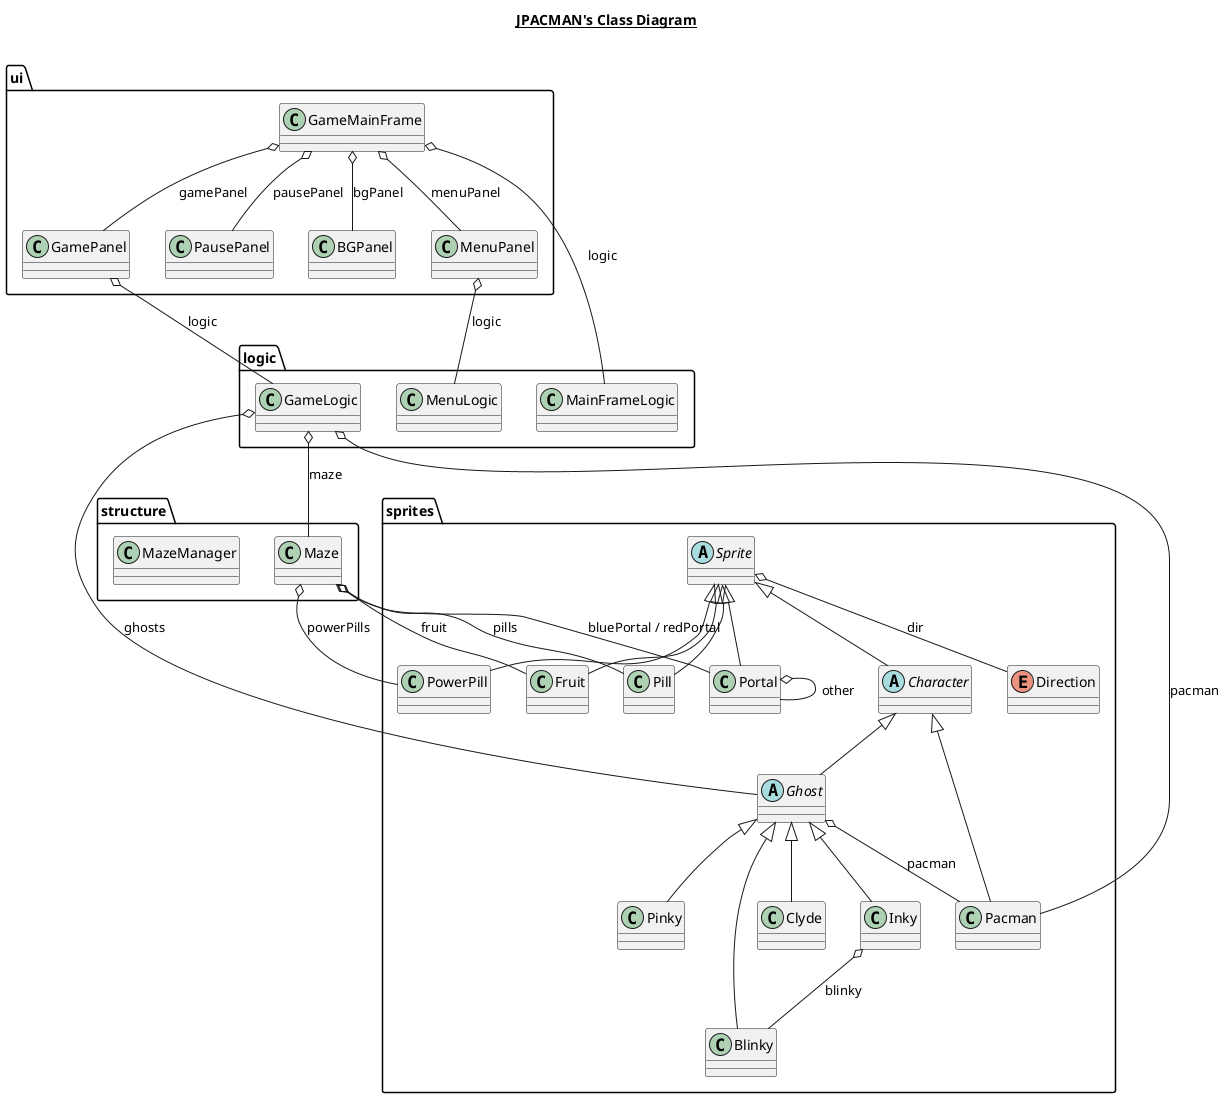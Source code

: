 @startuml

title __JPACMAN's Class Diagram__\n

    /' namespace frameManagers {
      class frameManagers.FrameManager {
      }
    }
    namespace frameManagers {
      class frameManagers.GhostFrameManager {
      }
    }
    namespace frameManagers {
      class frameManagers.PacmanFrameManager {
      }
    }
    namespace keylisteners {
      class keylisteners.GameEventListener {
      }
    }
    namespace keylisteners {
      class keylisteners.PauseEventListener {
      }
    } '/
    namespace logic {
      class logic.GameLogic {
      }
    }
    namespace logic {
      class logic.MainFrameLogic {
      }
    }
    namespace logic {
      class logic.MenuLogic {
      }
    }
    /' namespace loops {
      class loops.GameLoop {
      }
    }
    namespace loops {
      class loops.GhostLoop {
      }
    }
    namespace loops {
      class loops.PacmanLoop {
      }
    } '/
    namespace sprites {
      class sprites.Blinky {
      }
    }
    namespace sprites {
      abstract class sprites.Character {
      }
    }
    namespace sprites {
      class sprites.Clyde {
      }
    }
    namespace sprites {
      enum Direction {
      }
    }
    namespace sprites {
      class sprites.Fruit {
      }
    }
    namespace sprites {
      abstract class sprites.Ghost {
      }
    }
    namespace sprites {
      class sprites.Inky {
      }
    }
    namespace sprites {
      class sprites.Pacman {
      }
    }
    namespace sprites {
      class sprites.Pill {
      }
    }
    namespace sprites {
      class sprites.Pinky {
      }
    }
    namespace sprites {
      class sprites.Portal {
      }
    }
    namespace sprites {
      class sprites.PowerPill {
      }
    }
    namespace sprites {
      abstract class sprites.Sprite {
      }
    }
    namespace structure {
      class structure.Maze {
      }
    }
    namespace structure {
      class structure.MazeManager {
      }
    }
    namespace ui {
      class ui.BGPanel {
      }
    }
    namespace ui {
      class ui.GameMainFrame {
      }
    }
    namespace ui {
      class ui.GamePanel {
      }
    }
    namespace ui {
      class ui.MenuPanel {
      }
    }
    namespace ui {
      class ui.PausePanel {
      }
    }
  

  ' frameManagers.GhostFrameManager -up-|> frameManagers.FrameManager
  ' frameManagers.PacmanFrameManager -up-|> frameManagers.FrameManager
  logic.GameLogic o-- structure.Maze : maze
  logic.GameLogic o-- sprites.Pacman : pacman
  logic.GameLogic o-- sprites.Ghost : ghosts
  ' loops.GameLoop o-- logic.GameLogic : gameLogic
  ' loops.PacmanLoop o-- sprites.Pacman : pacman
  sprites.Blinky -up-|> sprites.Ghost
  sprites.Character -up-|> sprites.Sprite
  sprites.Clyde -up-|> sprites.Ghost
  sprites.Fruit -up-|> sprites.Sprite
  sprites.Ghost -up-|> sprites.Character
  ' sprites.Ghost o-- frameManagers.GhostFrameManager : frameManager
  ' sprites.Ghost o-- loops.GhostLoop : ghostLoop
  sprites.Ghost o-- sprites.Pacman : pacman
  sprites.Inky -up-|> sprites.Ghost
  sprites.Inky o-- sprites.Blinky : blinky
  sprites.Pacman -up-|> sprites.Character
  ' sprites.Pacman o-- frameManagers.PacmanFrameManager : frameManager
  sprites.Pill -up-|> sprites.Sprite
  sprites.Pinky -up-|> sprites.Ghost
  sprites.Portal -up-|> sprites.Sprite
  sprites.Portal o-- sprites.Portal : other
  sprites.PowerPill -up-|> sprites.Sprite
  sprites.Sprite o-- sprites.Direction : dir
  structure.Maze o-- sprites.Portal : bluePortal / redPortal
  structure.Maze o-- sprites.Pill : pills
  structure.Maze o-- sprites.Fruit : fruit
  structure.Maze o-- sprites.PowerPill : powerPills
  ui.GameMainFrame o-- ui.BGPanel : bgPanel
  ui.GameMainFrame o-- ui.GamePanel : gamePanel
  ui.GameMainFrame o-- ui.MenuPanel : menuPanel
  ui.GameMainFrame o-- ui.PausePanel : pausePanel
  ui.GameMainFrame o-- logic.MainFrameLogic : logic
  ' ui.GamePanel o-- keylisteners.GameEventListener : gameEventListener
  ui.GamePanel o-- logic.GameLogic : logic
  ui.MenuPanel o-- logic.MenuLogic : logic
  ' ui.PausePanel o-- keylisteners.PauseEventListener : pauseEventListener




@enduml
